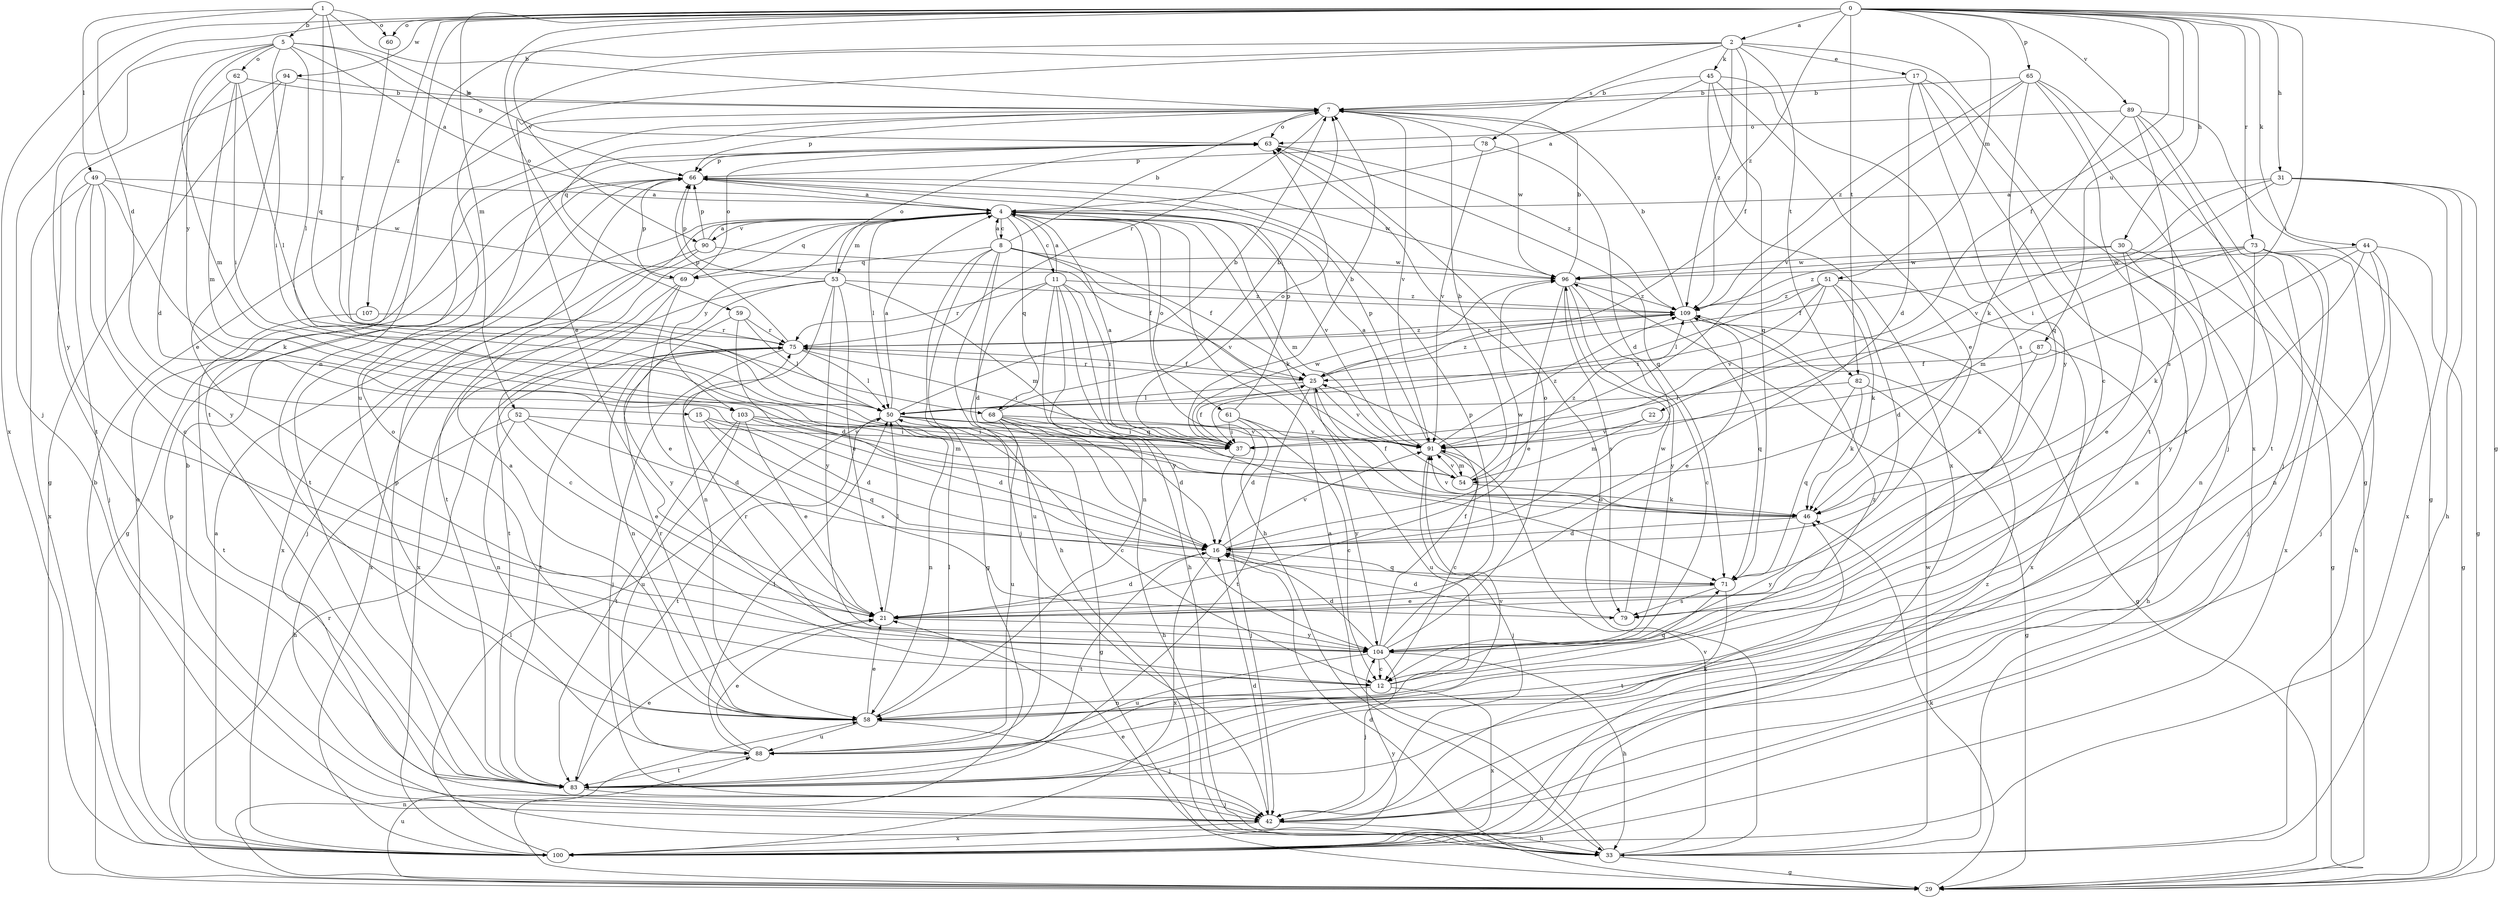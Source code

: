 strict digraph  {
0;
1;
2;
4;
5;
7;
8;
11;
12;
15;
16;
17;
21;
22;
25;
29;
30;
31;
33;
37;
42;
44;
45;
46;
49;
50;
51;
52;
53;
54;
58;
59;
60;
61;
62;
63;
65;
66;
68;
69;
71;
73;
75;
78;
79;
82;
83;
87;
88;
89;
90;
91;
94;
96;
100;
103;
104;
107;
109;
0 -> 2  [label=a];
0 -> 22  [label=f];
0 -> 29  [label=g];
0 -> 30  [label=h];
0 -> 31  [label=h];
0 -> 37  [label=i];
0 -> 42  [label=j];
0 -> 44  [label=k];
0 -> 51  [label=m];
0 -> 52  [label=m];
0 -> 58  [label=n];
0 -> 59  [label=o];
0 -> 60  [label=o];
0 -> 65  [label=p];
0 -> 73  [label=r];
0 -> 82  [label=t];
0 -> 87  [label=u];
0 -> 89  [label=v];
0 -> 90  [label=v];
0 -> 94  [label=w];
0 -> 100  [label=x];
0 -> 107  [label=z];
0 -> 109  [label=z];
1 -> 5  [label=b];
1 -> 7  [label=b];
1 -> 15  [label=d];
1 -> 49  [label=l];
1 -> 60  [label=o];
1 -> 68  [label=q];
1 -> 75  [label=r];
2 -> 17  [label=e];
2 -> 21  [label=e];
2 -> 25  [label=f];
2 -> 45  [label=k];
2 -> 78  [label=s];
2 -> 82  [label=t];
2 -> 83  [label=t];
2 -> 88  [label=u];
2 -> 100  [label=x];
2 -> 109  [label=z];
4 -> 8  [label=c];
4 -> 11  [label=c];
4 -> 33  [label=h];
4 -> 46  [label=k];
4 -> 50  [label=l];
4 -> 53  [label=m];
4 -> 54  [label=m];
4 -> 61  [label=o];
4 -> 68  [label=q];
4 -> 69  [label=q];
4 -> 83  [label=t];
4 -> 90  [label=v];
4 -> 91  [label=v];
4 -> 103  [label=y];
5 -> 4  [label=a];
5 -> 37  [label=i];
5 -> 50  [label=l];
5 -> 54  [label=m];
5 -> 62  [label=o];
5 -> 63  [label=o];
5 -> 66  [label=p];
5 -> 103  [label=y];
5 -> 104  [label=y];
7 -> 63  [label=o];
7 -> 66  [label=p];
7 -> 69  [label=q];
7 -> 75  [label=r];
7 -> 91  [label=v];
7 -> 96  [label=w];
8 -> 4  [label=a];
8 -> 7  [label=b];
8 -> 16  [label=d];
8 -> 25  [label=f];
8 -> 29  [label=g];
8 -> 33  [label=h];
8 -> 42  [label=j];
8 -> 69  [label=q];
8 -> 91  [label=v];
8 -> 96  [label=w];
11 -> 4  [label=a];
11 -> 33  [label=h];
11 -> 37  [label=i];
11 -> 58  [label=n];
11 -> 71  [label=q];
11 -> 75  [label=r];
11 -> 88  [label=u];
11 -> 104  [label=y];
11 -> 109  [label=z];
12 -> 58  [label=n];
12 -> 71  [label=q];
12 -> 75  [label=r];
12 -> 100  [label=x];
12 -> 109  [label=z];
15 -> 16  [label=d];
15 -> 37  [label=i];
15 -> 71  [label=q];
15 -> 79  [label=s];
16 -> 71  [label=q];
16 -> 83  [label=t];
16 -> 91  [label=v];
16 -> 96  [label=w];
16 -> 100  [label=x];
17 -> 7  [label=b];
17 -> 12  [label=c];
17 -> 16  [label=d];
17 -> 83  [label=t];
17 -> 104  [label=y];
21 -> 16  [label=d];
21 -> 50  [label=l];
21 -> 104  [label=y];
22 -> 54  [label=m];
22 -> 91  [label=v];
25 -> 50  [label=l];
25 -> 75  [label=r];
25 -> 83  [label=t];
25 -> 88  [label=u];
25 -> 91  [label=v];
25 -> 109  [label=z];
29 -> 16  [label=d];
29 -> 46  [label=k];
29 -> 58  [label=n];
29 -> 75  [label=r];
29 -> 88  [label=u];
30 -> 21  [label=e];
30 -> 29  [label=g];
30 -> 58  [label=n];
30 -> 96  [label=w];
30 -> 109  [label=z];
31 -> 4  [label=a];
31 -> 29  [label=g];
31 -> 33  [label=h];
31 -> 37  [label=i];
31 -> 91  [label=v];
31 -> 100  [label=x];
33 -> 4  [label=a];
33 -> 21  [label=e];
33 -> 29  [label=g];
33 -> 63  [label=o];
33 -> 91  [label=v];
33 -> 96  [label=w];
37 -> 4  [label=a];
37 -> 7  [label=b];
37 -> 25  [label=f];
37 -> 42  [label=j];
37 -> 63  [label=o];
37 -> 96  [label=w];
42 -> 7  [label=b];
42 -> 16  [label=d];
42 -> 33  [label=h];
42 -> 46  [label=k];
42 -> 100  [label=x];
44 -> 29  [label=g];
44 -> 42  [label=j];
44 -> 46  [label=k];
44 -> 58  [label=n];
44 -> 96  [label=w];
44 -> 104  [label=y];
45 -> 4  [label=a];
45 -> 7  [label=b];
45 -> 21  [label=e];
45 -> 71  [label=q];
45 -> 79  [label=s];
45 -> 100  [label=x];
46 -> 16  [label=d];
46 -> 25  [label=f];
46 -> 91  [label=v];
46 -> 104  [label=y];
49 -> 4  [label=a];
49 -> 12  [label=c];
49 -> 42  [label=j];
49 -> 46  [label=k];
49 -> 96  [label=w];
49 -> 100  [label=x];
49 -> 104  [label=y];
50 -> 4  [label=a];
50 -> 7  [label=b];
50 -> 12  [label=c];
50 -> 37  [label=i];
50 -> 58  [label=n];
50 -> 83  [label=t];
50 -> 91  [label=v];
51 -> 16  [label=d];
51 -> 37  [label=i];
51 -> 46  [label=k];
51 -> 50  [label=l];
51 -> 91  [label=v];
51 -> 100  [label=x];
51 -> 109  [label=z];
52 -> 16  [label=d];
52 -> 21  [label=e];
52 -> 33  [label=h];
52 -> 58  [label=n];
52 -> 91  [label=v];
53 -> 21  [label=e];
53 -> 54  [label=m];
53 -> 58  [label=n];
53 -> 63  [label=o];
53 -> 66  [label=p];
53 -> 83  [label=t];
53 -> 100  [label=x];
53 -> 104  [label=y];
53 -> 109  [label=z];
54 -> 7  [label=b];
54 -> 46  [label=k];
54 -> 91  [label=v];
54 -> 109  [label=z];
58 -> 4  [label=a];
58 -> 21  [label=e];
58 -> 42  [label=j];
58 -> 50  [label=l];
58 -> 63  [label=o];
58 -> 75  [label=r];
58 -> 88  [label=u];
59 -> 16  [label=d];
59 -> 50  [label=l];
59 -> 75  [label=r];
59 -> 104  [label=y];
60 -> 50  [label=l];
61 -> 12  [label=c];
61 -> 16  [label=d];
61 -> 37  [label=i];
61 -> 66  [label=p];
61 -> 104  [label=y];
62 -> 7  [label=b];
62 -> 16  [label=d];
62 -> 37  [label=i];
62 -> 50  [label=l];
62 -> 54  [label=m];
63 -> 66  [label=p];
63 -> 71  [label=q];
63 -> 109  [label=z];
65 -> 7  [label=b];
65 -> 29  [label=g];
65 -> 42  [label=j];
65 -> 71  [label=q];
65 -> 83  [label=t];
65 -> 91  [label=v];
65 -> 109  [label=z];
66 -> 4  [label=a];
66 -> 29  [label=g];
66 -> 83  [label=t];
66 -> 96  [label=w];
68 -> 7  [label=b];
68 -> 16  [label=d];
68 -> 29  [label=g];
68 -> 33  [label=h];
68 -> 37  [label=i];
68 -> 88  [label=u];
68 -> 91  [label=v];
69 -> 12  [label=c];
69 -> 21  [label=e];
69 -> 63  [label=o];
69 -> 66  [label=p];
69 -> 100  [label=x];
71 -> 21  [label=e];
71 -> 79  [label=s];
71 -> 83  [label=t];
73 -> 25  [label=f];
73 -> 33  [label=h];
73 -> 42  [label=j];
73 -> 54  [label=m];
73 -> 58  [label=n];
73 -> 96  [label=w];
73 -> 100  [label=x];
75 -> 25  [label=f];
75 -> 37  [label=i];
75 -> 42  [label=j];
75 -> 50  [label=l];
75 -> 58  [label=n];
75 -> 66  [label=p];
75 -> 83  [label=t];
75 -> 109  [label=z];
78 -> 16  [label=d];
78 -> 66  [label=p];
78 -> 91  [label=v];
79 -> 16  [label=d];
79 -> 96  [label=w];
82 -> 29  [label=g];
82 -> 46  [label=k];
82 -> 50  [label=l];
82 -> 71  [label=q];
83 -> 21  [label=e];
83 -> 42  [label=j];
83 -> 66  [label=p];
87 -> 25  [label=f];
87 -> 33  [label=h];
87 -> 46  [label=k];
88 -> 21  [label=e];
88 -> 50  [label=l];
88 -> 83  [label=t];
88 -> 91  [label=v];
89 -> 29  [label=g];
89 -> 42  [label=j];
89 -> 46  [label=k];
89 -> 63  [label=o];
89 -> 79  [label=s];
89 -> 83  [label=t];
90 -> 4  [label=a];
90 -> 25  [label=f];
90 -> 42  [label=j];
90 -> 66  [label=p];
90 -> 100  [label=x];
91 -> 4  [label=a];
91 -> 12  [label=c];
91 -> 42  [label=j];
91 -> 54  [label=m];
91 -> 66  [label=p];
91 -> 109  [label=z];
94 -> 7  [label=b];
94 -> 21  [label=e];
94 -> 29  [label=g];
94 -> 83  [label=t];
96 -> 7  [label=b];
96 -> 12  [label=c];
96 -> 21  [label=e];
96 -> 79  [label=s];
96 -> 104  [label=y];
96 -> 109  [label=z];
100 -> 4  [label=a];
100 -> 7  [label=b];
100 -> 50  [label=l];
100 -> 63  [label=o];
100 -> 66  [label=p];
100 -> 104  [label=y];
100 -> 109  [label=z];
103 -> 16  [label=d];
103 -> 21  [label=e];
103 -> 37  [label=i];
103 -> 54  [label=m];
103 -> 83  [label=t];
103 -> 88  [label=u];
104 -> 12  [label=c];
104 -> 16  [label=d];
104 -> 25  [label=f];
104 -> 33  [label=h];
104 -> 42  [label=j];
104 -> 63  [label=o];
104 -> 66  [label=p];
104 -> 88  [label=u];
107 -> 75  [label=r];
107 -> 83  [label=t];
109 -> 7  [label=b];
109 -> 21  [label=e];
109 -> 29  [label=g];
109 -> 71  [label=q];
109 -> 75  [label=r];
}
